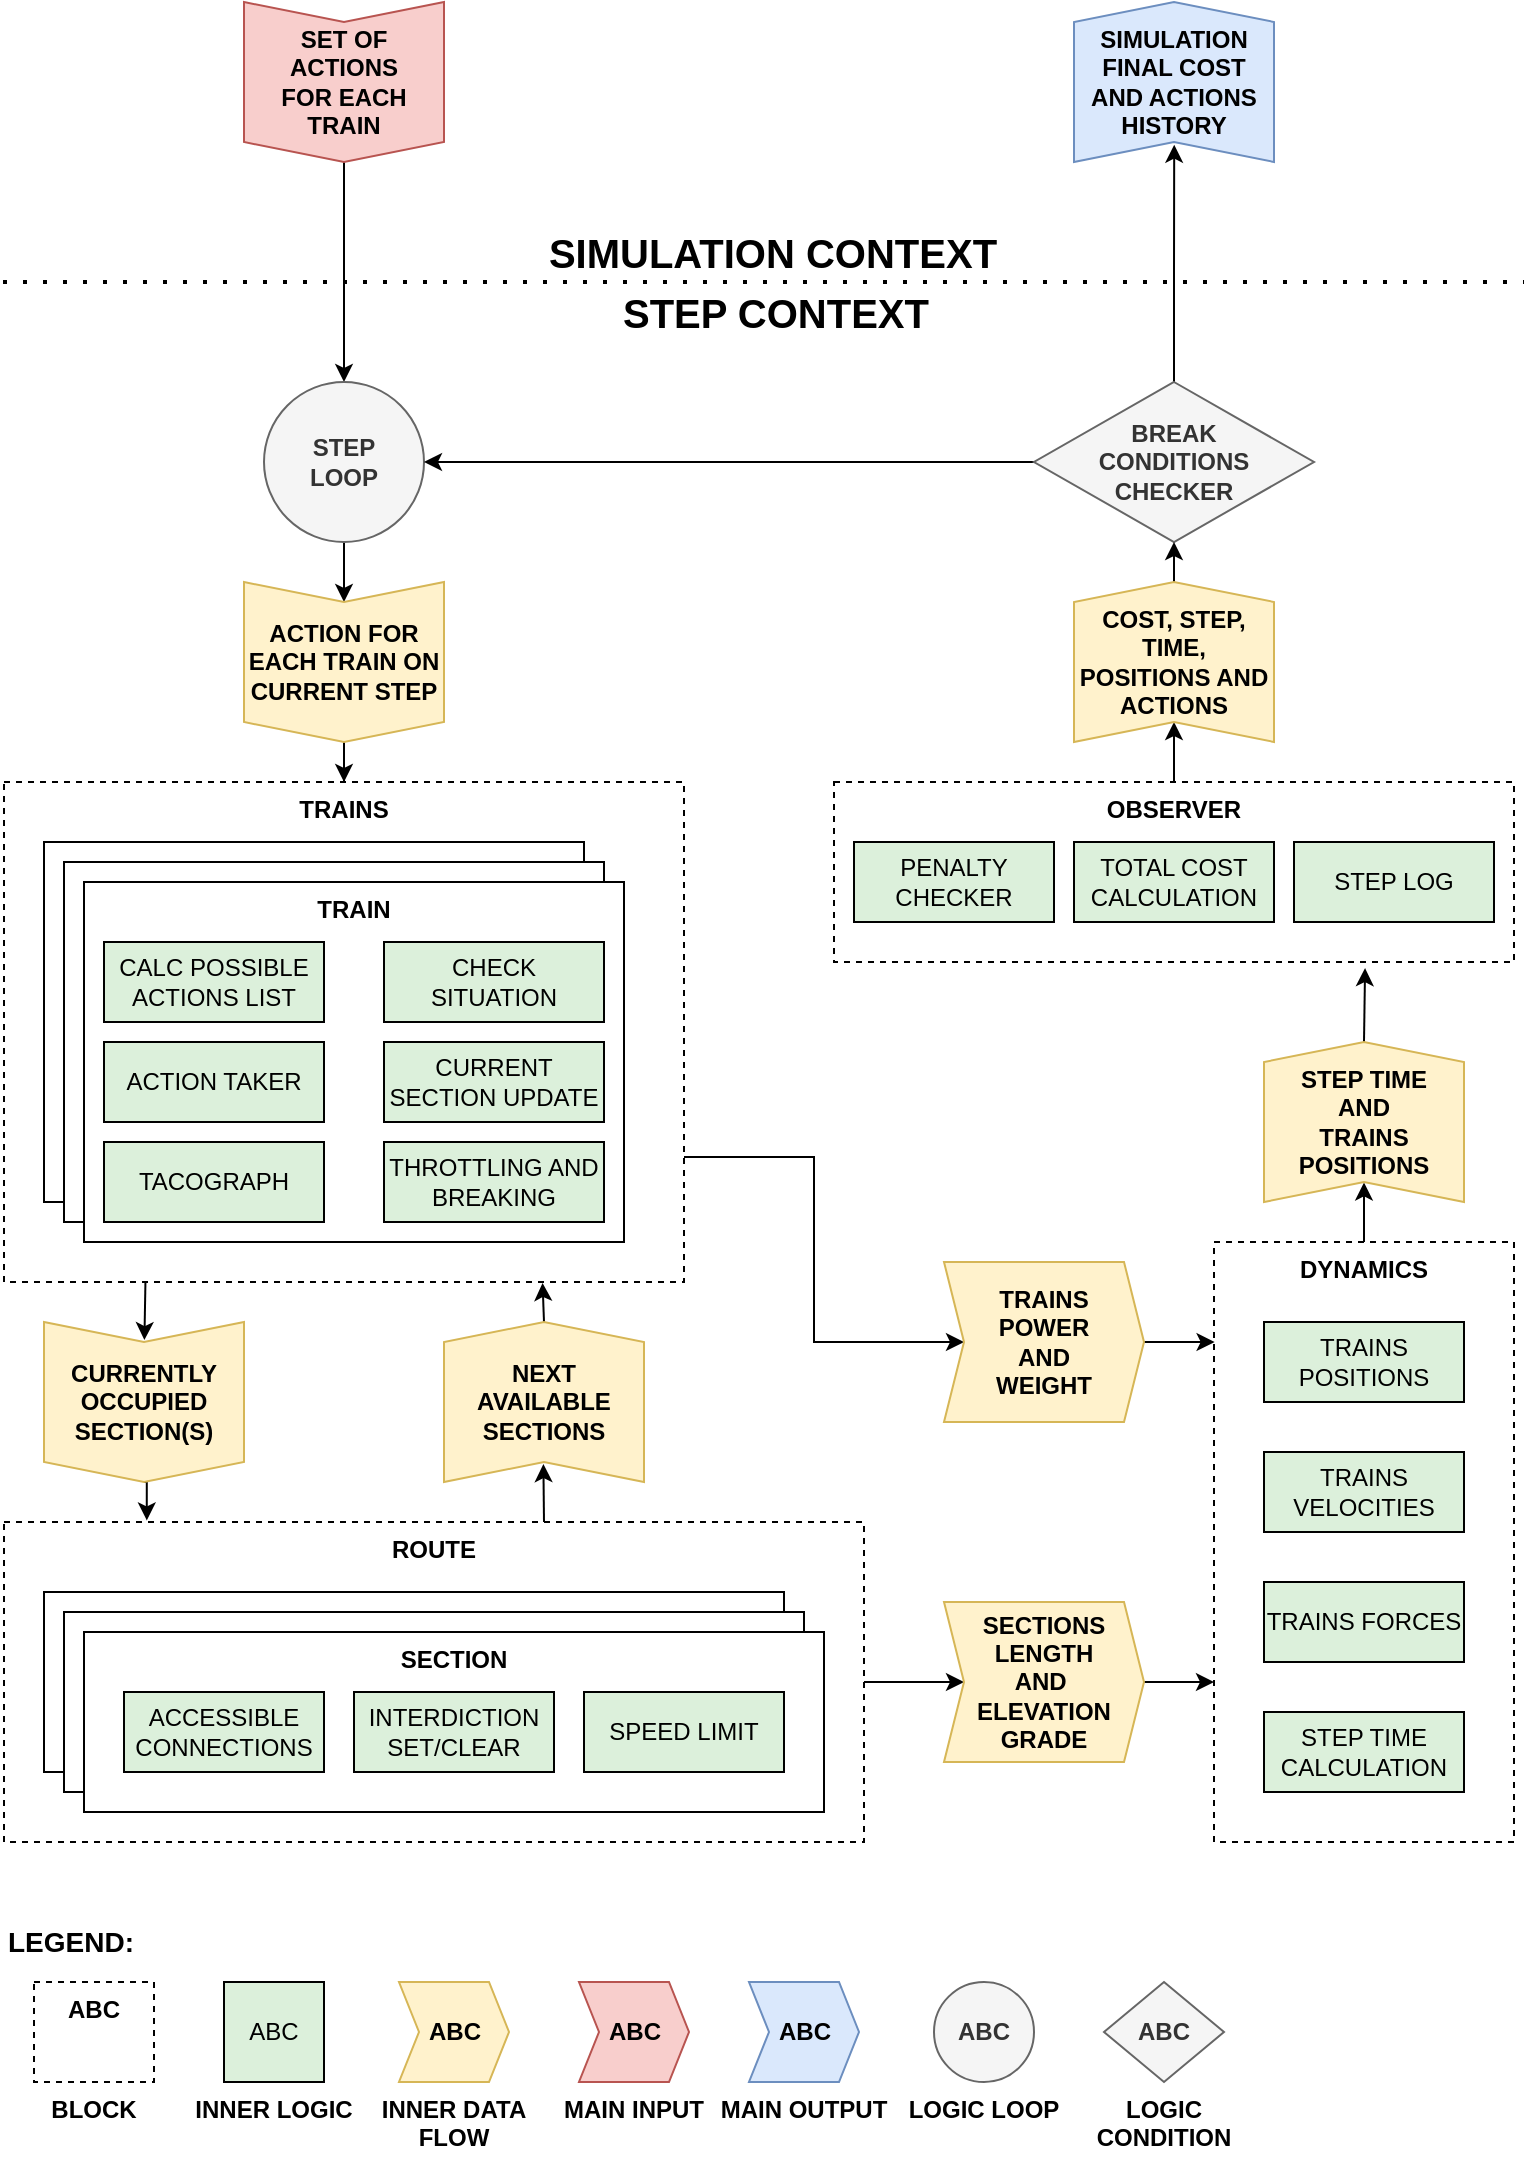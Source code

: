 <mxfile version="12.4.7" type="device"><diagram id="hzRRoiVn6IMVZNKDgE2z" name="Page-1"><mxGraphModel dx="2563" dy="824" grid="1" gridSize="10" guides="1" tooltips="1" connect="1" arrows="1" fold="1" page="1" pageScale="1" pageWidth="827" pageHeight="1169" math="0" shadow="0"><root><mxCell id="0"/><mxCell id="1" parent="0"/><mxCell id="oLyf7fKATYDpbfvLvlt_-42" value="" style="endArrow=none;dashed=1;html=1;strokeWidth=2;dashPattern=1 4;" edge="1" parent="1"><mxGeometry width="50" height="50" relative="1" as="geometry"><mxPoint x="-800.5" y="180" as="sourcePoint"/><mxPoint x="-40" y="180" as="targetPoint"/></mxGeometry></mxCell><mxCell id="oLyf7fKATYDpbfvLvlt_-28" style="edgeStyle=orthogonalEdgeStyle;rounded=0;orthogonalLoop=1;jettySize=auto;html=1;exitX=1;exitY=0.75;exitDx=0;exitDy=0;entryX=0;entryY=0.5;entryDx=0;entryDy=0;" edge="1" parent="1" source="_g90EU09WWNGhJqVP6D--33" target="_g90EU09WWNGhJqVP6D--54"><mxGeometry relative="1" as="geometry"/></mxCell><mxCell id="oLyf7fKATYDpbfvLvlt_-40" style="edgeStyle=orthogonalEdgeStyle;rounded=0;orthogonalLoop=1;jettySize=auto;html=1;exitX=0.208;exitY=1;exitDx=0;exitDy=0;entryX=0.113;entryY=0.498;entryDx=0;entryDy=0;entryPerimeter=0;exitPerimeter=0;" edge="1" parent="1" source="_g90EU09WWNGhJqVP6D--33" target="oLyf7fKATYDpbfvLvlt_-1"><mxGeometry relative="1" as="geometry"/></mxCell><mxCell id="_g90EU09WWNGhJqVP6D--33" value="TRAINS" style="rounded=0;whiteSpace=wrap;html=1;verticalAlign=top;dashed=1;fontStyle=1" parent="1" vertex="1"><mxGeometry x="-800" y="430" width="340" height="250" as="geometry"/></mxCell><mxCell id="_g90EU09WWNGhJqVP6D--36" value="" style="rounded=0;whiteSpace=wrap;html=1;verticalAlign=top;" parent="1" vertex="1"><mxGeometry x="-780" y="460" width="270" height="180" as="geometry"/></mxCell><mxCell id="oLyf7fKATYDpbfvLvlt_-34" style="edgeStyle=orthogonalEdgeStyle;rounded=0;orthogonalLoop=1;jettySize=auto;html=1;exitX=1;exitY=0.5;exitDx=0;exitDy=0;entryX=0.1;entryY=0.5;entryDx=0;entryDy=0;entryPerimeter=0;" edge="1" parent="1" source="_g90EU09WWNGhJqVP6D--11" target="_g90EU09WWNGhJqVP6D--53"><mxGeometry relative="1" as="geometry"><mxPoint x="-341" y="880.333" as="sourcePoint"/></mxGeometry></mxCell><mxCell id="oLyf7fKATYDpbfvLvlt_-41" style="edgeStyle=orthogonalEdgeStyle;rounded=0;orthogonalLoop=1;jettySize=auto;html=1;entryX=0.112;entryY=0.497;entryDx=0;entryDy=0;entryPerimeter=0;" edge="1" parent="1" target="_g90EU09WWNGhJqVP6D--60"><mxGeometry relative="1" as="geometry"><mxPoint x="-530" y="800" as="sourcePoint"/></mxGeometry></mxCell><mxCell id="_g90EU09WWNGhJqVP6D--11" value="ROUTE" style="rounded=0;whiteSpace=wrap;html=1;verticalAlign=top;dashed=1;fontStyle=1" parent="1" vertex="1"><mxGeometry x="-800" y="800" width="430" height="160" as="geometry"/></mxCell><mxCell id="_g90EU09WWNGhJqVP6D--12" value="" style="rounded=0;whiteSpace=wrap;html=1;verticalAlign=top;" parent="1" vertex="1"><mxGeometry x="-770" y="470" width="270" height="180" as="geometry"/></mxCell><mxCell id="oLyf7fKATYDpbfvLvlt_-26" style="edgeStyle=orthogonalEdgeStyle;rounded=0;orthogonalLoop=1;jettySize=auto;html=1;exitX=0.5;exitY=0;exitDx=0;exitDy=0;entryX=0;entryY=0.5;entryDx=0;entryDy=0;" edge="1" parent="1" source="_g90EU09WWNGhJqVP6D--19" target="oLyf7fKATYDpbfvLvlt_-25"><mxGeometry relative="1" as="geometry"/></mxCell><mxCell id="_g90EU09WWNGhJqVP6D--19" value="OBSERVER" style="rounded=0;whiteSpace=wrap;html=1;verticalAlign=top;dashed=1;fontStyle=1" parent="1" vertex="1"><mxGeometry x="-385" y="430" width="340" height="90" as="geometry"/></mxCell><mxCell id="_g90EU09WWNGhJqVP6D--76" style="edgeStyle=orthogonalEdgeStyle;rounded=0;orthogonalLoop=1;jettySize=auto;html=1;exitX=0.5;exitY=0;exitDx=0;exitDy=0;startArrow=none;startFill=0;endArrow=classic;endFill=1;entryX=0.122;entryY=0.5;entryDx=0;entryDy=0;entryPerimeter=0;" parent="1" source="_g90EU09WWNGhJqVP6D--20" target="_g90EU09WWNGhJqVP6D--49" edge="1"><mxGeometry relative="1" as="geometry"><mxPoint x="-220" y="620" as="targetPoint"/></mxGeometry></mxCell><mxCell id="_g90EU09WWNGhJqVP6D--20" value="DYNAMICS" style="rounded=0;whiteSpace=wrap;html=1;verticalAlign=top;dashed=1;fontStyle=1" parent="1" vertex="1"><mxGeometry x="-195" y="660" width="150" height="300" as="geometry"/></mxCell><mxCell id="_g90EU09WWNGhJqVP6D--21" value="STEP TIME CALCULATION" style="rounded=0;whiteSpace=wrap;html=1;fillColor=#DCF0DB;" parent="1" vertex="1"><mxGeometry x="-170" y="895" width="100" height="40" as="geometry"/></mxCell><mxCell id="_g90EU09WWNGhJqVP6D--26" value="TRAINS VELOCITIES" style="rounded=0;whiteSpace=wrap;html=1;fillColor=#DCF0DB;" parent="1" vertex="1"><mxGeometry x="-170" y="765" width="100" height="40" as="geometry"/></mxCell><mxCell id="_g90EU09WWNGhJqVP6D--27" value="TRAINS POSITIONS" style="rounded=0;whiteSpace=wrap;html=1;fillColor=#DCF0DB;" parent="1" vertex="1"><mxGeometry x="-170" y="700" width="100" height="40" as="geometry"/></mxCell><mxCell id="_g90EU09WWNGhJqVP6D--30" value="PENALTY CHECKER" style="rounded=0;whiteSpace=wrap;html=1;fillColor=#DCF0DB;" parent="1" vertex="1"><mxGeometry x="-375" y="460" width="100" height="40" as="geometry"/></mxCell><mxCell id="_g90EU09WWNGhJqVP6D--31" value="TOTAL COST CALCULATION" style="rounded=0;whiteSpace=wrap;html=1;fillColor=#DCF0DB;" parent="1" vertex="1"><mxGeometry x="-265" y="460" width="100" height="40" as="geometry"/></mxCell><mxCell id="_g90EU09WWNGhJqVP6D--37" value="TRAIN" style="rounded=0;whiteSpace=wrap;html=1;verticalAlign=top;fontStyle=1" parent="1" vertex="1"><mxGeometry x="-760" y="480" width="270" height="180" as="geometry"/></mxCell><mxCell id="oLyf7fKATYDpbfvLvlt_-22" style="edgeStyle=orthogonalEdgeStyle;rounded=0;orthogonalLoop=1;jettySize=auto;html=1;exitX=1;exitY=0.5;exitDx=0;exitDy=0;entryX=0.5;entryY=0;entryDx=0;entryDy=0;" edge="1" parent="1" source="_g90EU09WWNGhJqVP6D--40" target="oLyf7fKATYDpbfvLvlt_-10"><mxGeometry relative="1" as="geometry"/></mxCell><mxCell id="_g90EU09WWNGhJqVP6D--40" value="&lt;span style=&quot;white-space: normal&quot;&gt;SET OF ACTIONS&lt;br&gt;FOR EACH &lt;br&gt;TRAIN&lt;/span&gt;" style="shape=step;perimeter=stepPerimeter;whiteSpace=wrap;html=1;fixedSize=1;fillColor=#f8cecc;strokeColor=#b85450;direction=south;fontStyle=1;size=10;" parent="1" vertex="1"><mxGeometry x="-680" y="40" width="100" height="80" as="geometry"/></mxCell><mxCell id="_g90EU09WWNGhJqVP6D--47" value="STEP LOG" style="rounded=0;whiteSpace=wrap;html=1;fillColor=#DCF0DB;" parent="1" vertex="1"><mxGeometry x="-155" y="460" width="100" height="40" as="geometry"/></mxCell><mxCell id="oLyf7fKATYDpbfvLvlt_-32" style="edgeStyle=orthogonalEdgeStyle;rounded=0;orthogonalLoop=1;jettySize=auto;html=1;exitX=1;exitY=0.5;exitDx=0;exitDy=0;entryX=0.781;entryY=1.034;entryDx=0;entryDy=0;entryPerimeter=0;" edge="1" parent="1" source="_g90EU09WWNGhJqVP6D--49" target="_g90EU09WWNGhJqVP6D--19"><mxGeometry relative="1" as="geometry"/></mxCell><mxCell id="_g90EU09WWNGhJqVP6D--49" value="STEP TIME&lt;br&gt;AND &lt;br&gt;TRAINS POSITIONS" style="shape=step;perimeter=stepPerimeter;whiteSpace=wrap;html=1;fixedSize=1;fillColor=#fff2cc;strokeColor=#d6b656;direction=north;fontStyle=1;size=10;" parent="1" vertex="1"><mxGeometry x="-170" y="560" width="100" height="80" as="geometry"/></mxCell><mxCell id="oLyf7fKATYDpbfvLvlt_-37" style="edgeStyle=orthogonalEdgeStyle;rounded=0;orthogonalLoop=1;jettySize=auto;html=1;exitX=1;exitY=0.5;exitDx=0;exitDy=0;entryX=0;entryY=0.733;entryDx=0;entryDy=0;entryPerimeter=0;" edge="1" parent="1" source="_g90EU09WWNGhJqVP6D--53" target="_g90EU09WWNGhJqVP6D--20"><mxGeometry relative="1" as="geometry"><mxPoint x="-201.087" y="930.029" as="targetPoint"/><Array as="points"/></mxGeometry></mxCell><mxCell id="_g90EU09WWNGhJqVP6D--53" value="SECTIONS LENGTH &lt;br&gt;AND&amp;nbsp;&lt;br&gt;ELEVATION&lt;br&gt;GRADE" style="shape=step;perimeter=stepPerimeter;whiteSpace=wrap;html=1;fixedSize=1;fillColor=#fff2cc;strokeColor=#d6b656;direction=east;fontStyle=1;size=10;" parent="1" vertex="1"><mxGeometry x="-330" y="840" width="100" height="80" as="geometry"/></mxCell><mxCell id="oLyf7fKATYDpbfvLvlt_-31" style="edgeStyle=orthogonalEdgeStyle;rounded=0;orthogonalLoop=1;jettySize=auto;html=1;exitX=1;exitY=0.5;exitDx=0;exitDy=0;entryX=0.002;entryY=0.167;entryDx=0;entryDy=0;entryPerimeter=0;" edge="1" parent="1" source="_g90EU09WWNGhJqVP6D--54" target="_g90EU09WWNGhJqVP6D--20"><mxGeometry relative="1" as="geometry"><mxPoint x="-211" y="720" as="targetPoint"/></mxGeometry></mxCell><mxCell id="_g90EU09WWNGhJqVP6D--54" value="TRAINS&lt;br&gt;POWER&lt;br&gt;AND &lt;br&gt;WEIGHT" style="shape=step;perimeter=stepPerimeter;whiteSpace=wrap;html=1;fixedSize=1;fillColor=#fff2cc;strokeColor=#d6b656;direction=east;fontStyle=1;size=10;" parent="1" vertex="1"><mxGeometry x="-330" y="670" width="100" height="80" as="geometry"/></mxCell><mxCell id="oLyf7fKATYDpbfvLvlt_-38" style="edgeStyle=orthogonalEdgeStyle;rounded=0;orthogonalLoop=1;jettySize=auto;html=1;exitX=1;exitY=0.5;exitDx=0;exitDy=0;entryX=0.792;entryY=1.002;entryDx=0;entryDy=0;entryPerimeter=0;" edge="1" parent="1" source="_g90EU09WWNGhJqVP6D--60" target="_g90EU09WWNGhJqVP6D--33"><mxGeometry relative="1" as="geometry"/></mxCell><mxCell id="_g90EU09WWNGhJqVP6D--60" value="NEXT&lt;br&gt;AVAILABLE&lt;br&gt;SECTIONS" style="shape=step;perimeter=stepPerimeter;whiteSpace=wrap;html=1;fixedSize=1;fillColor=#fff2cc;strokeColor=#d6b656;direction=north;fontStyle=1;size=10;" parent="1" vertex="1"><mxGeometry x="-580" y="700" width="100" height="80" as="geometry"/></mxCell><mxCell id="_g90EU09WWNGhJqVP6D--62" value="" style="rounded=0;whiteSpace=wrap;html=1;verticalAlign=top;" parent="1" vertex="1"><mxGeometry x="-780" y="835" width="370" height="90" as="geometry"/></mxCell><mxCell id="_g90EU09WWNGhJqVP6D--63" value="" style="rounded=0;whiteSpace=wrap;html=1;verticalAlign=top;" parent="1" vertex="1"><mxGeometry x="-770" y="845" width="370" height="90" as="geometry"/></mxCell><mxCell id="_g90EU09WWNGhJqVP6D--64" value="SECTION" style="rounded=0;whiteSpace=wrap;html=1;verticalAlign=top;fontStyle=1" parent="1" vertex="1"><mxGeometry x="-760" y="855" width="370" height="90" as="geometry"/></mxCell><mxCell id="_g90EU09WWNGhJqVP6D--66" value="CURRENT SECTION UPDATE" style="rounded=0;whiteSpace=wrap;html=1;fillColor=#DCF0DB;" parent="1" vertex="1"><mxGeometry x="-610" y="560" width="110" height="40" as="geometry"/></mxCell><mxCell id="_g90EU09WWNGhJqVP6D--70" value="SIMULATION FINAL COST AND ACTIONS HISTORY" style="shape=step;perimeter=stepPerimeter;whiteSpace=wrap;html=1;fixedSize=1;fillColor=#dae8fc;strokeColor=#6c8ebf;direction=north;fontStyle=1;size=10;" parent="1" vertex="1"><mxGeometry x="-265" y="40" width="100" height="80" as="geometry"/></mxCell><mxCell id="_g90EU09WWNGhJqVP6D--92" value="INTERDICTION SET/CLEAR" style="rounded=0;whiteSpace=wrap;html=1;fillColor=#DCF0DB;" parent="1" vertex="1"><mxGeometry x="-625" y="885" width="100" height="40" as="geometry"/></mxCell><mxCell id="_g90EU09WWNGhJqVP6D--93" value="SPEED LIMIT" style="rounded=0;whiteSpace=wrap;html=1;fillColor=#DCF0DB;" parent="1" vertex="1"><mxGeometry x="-510.0" y="885" width="100" height="40" as="geometry"/></mxCell><mxCell id="_g90EU09WWNGhJqVP6D--95" value="ACTION TAKER" style="rounded=0;whiteSpace=wrap;html=1;fillColor=#DCF0DB;" parent="1" vertex="1"><mxGeometry x="-750" y="560" width="110" height="40" as="geometry"/></mxCell><mxCell id="_g90EU09WWNGhJqVP6D--96" value="TACOGRAPH" style="rounded=0;whiteSpace=wrap;html=1;fillColor=#DCF0DB;" parent="1" vertex="1"><mxGeometry x="-750" y="610" width="110" height="40" as="geometry"/></mxCell><mxCell id="_g90EU09WWNGhJqVP6D--97" value="THROTTLING AND BREAKING" style="rounded=0;whiteSpace=wrap;html=1;fillColor=#DCF0DB;" parent="1" vertex="1"><mxGeometry x="-610" y="610" width="110" height="40" as="geometry"/></mxCell><mxCell id="oLyf7fKATYDpbfvLvlt_-39" style="edgeStyle=orthogonalEdgeStyle;rounded=0;orthogonalLoop=1;jettySize=auto;html=1;exitX=1;exitY=0.5;exitDx=0;exitDy=0;entryX=0.166;entryY=-0.005;entryDx=0;entryDy=0;entryPerimeter=0;" edge="1" parent="1" source="oLyf7fKATYDpbfvLvlt_-1" target="_g90EU09WWNGhJqVP6D--11"><mxGeometry relative="1" as="geometry"/></mxCell><mxCell id="oLyf7fKATYDpbfvLvlt_-1" value="CURRENTLY OCCUPIED SECTION(S)" style="shape=step;perimeter=stepPerimeter;whiteSpace=wrap;html=1;fixedSize=1;fillColor=#fff2cc;strokeColor=#d6b656;direction=south;fontStyle=1;size=10;" vertex="1" parent="1"><mxGeometry x="-780" y="700" width="100" height="80" as="geometry"/></mxCell><mxCell id="oLyf7fKATYDpbfvLvlt_-2" value="CALC POSSIBLE ACTIONS LIST" style="rounded=0;whiteSpace=wrap;html=1;fillColor=#DCF0DB;" vertex="1" parent="1"><mxGeometry x="-750" y="510" width="110" height="40" as="geometry"/></mxCell><mxCell id="oLyf7fKATYDpbfvLvlt_-3" value="CHECK SITUATION" style="rounded=0;whiteSpace=wrap;html=1;fillColor=#DCF0DB;" vertex="1" parent="1"><mxGeometry x="-610" y="510" width="110" height="40" as="geometry"/></mxCell><mxCell id="oLyf7fKATYDpbfvLvlt_-4" value="ACCESSIBLE CONNECTIONS" style="rounded=0;whiteSpace=wrap;html=1;fillColor=#DCF0DB;" vertex="1" parent="1"><mxGeometry x="-740" y="885" width="100" height="40" as="geometry"/></mxCell><mxCell id="oLyf7fKATYDpbfvLvlt_-15" style="edgeStyle=orthogonalEdgeStyle;rounded=0;orthogonalLoop=1;jettySize=auto;html=1;exitX=0.5;exitY=1;exitDx=0;exitDy=0;entryX=0;entryY=0.5;entryDx=0;entryDy=0;" edge="1" parent="1" source="oLyf7fKATYDpbfvLvlt_-10" target="oLyf7fKATYDpbfvLvlt_-11"><mxGeometry relative="1" as="geometry"><mxPoint x="-630" y="250" as="targetPoint"/></mxGeometry></mxCell><mxCell id="oLyf7fKATYDpbfvLvlt_-10" value="STEP&lt;br&gt;LOOP" style="ellipse;whiteSpace=wrap;html=1;aspect=fixed;fillColor=#f5f5f5;strokeColor=#666666;fontColor=#333333;fontStyle=1" vertex="1" parent="1"><mxGeometry x="-670" y="230" width="80" height="80" as="geometry"/></mxCell><mxCell id="oLyf7fKATYDpbfvLvlt_-14" style="edgeStyle=orthogonalEdgeStyle;rounded=0;orthogonalLoop=1;jettySize=auto;html=1;exitX=1;exitY=0.5;exitDx=0;exitDy=0;" edge="1" parent="1" source="oLyf7fKATYDpbfvLvlt_-11" target="_g90EU09WWNGhJqVP6D--33"><mxGeometry relative="1" as="geometry"/></mxCell><mxCell id="oLyf7fKATYDpbfvLvlt_-11" value="ACTION FOR EACH TRAIN ON CURRENT STEP" style="shape=step;perimeter=stepPerimeter;whiteSpace=wrap;html=1;fixedSize=1;fillColor=#fff2cc;strokeColor=#d6b656;direction=south;fontStyle=1;size=10;" vertex="1" parent="1"><mxGeometry x="-680" y="330" width="100" height="80" as="geometry"/></mxCell><mxCell id="oLyf7fKATYDpbfvLvlt_-18" style="edgeStyle=orthogonalEdgeStyle;rounded=0;orthogonalLoop=1;jettySize=auto;html=1;exitX=0;exitY=0.5;exitDx=0;exitDy=0;entryX=1;entryY=0.5;entryDx=0;entryDy=0;" edge="1" parent="1" source="oLyf7fKATYDpbfvLvlt_-17" target="oLyf7fKATYDpbfvLvlt_-10"><mxGeometry relative="1" as="geometry"/></mxCell><mxCell id="oLyf7fKATYDpbfvLvlt_-21" style="edgeStyle=orthogonalEdgeStyle;rounded=0;orthogonalLoop=1;jettySize=auto;html=1;exitX=0.5;exitY=0;exitDx=0;exitDy=0;entryX=0.108;entryY=0.501;entryDx=0;entryDy=0;entryPerimeter=0;" edge="1" parent="1" source="oLyf7fKATYDpbfvLvlt_-17" target="_g90EU09WWNGhJqVP6D--70"><mxGeometry relative="1" as="geometry"/></mxCell><mxCell id="oLyf7fKATYDpbfvLvlt_-17" value="BREAK&lt;br&gt;CONDITIONS&lt;br&gt;CHECKER" style="rhombus;whiteSpace=wrap;html=1;fillColor=#f5f5f5;strokeColor=#666666;fontColor=#333333;fontStyle=1" vertex="1" parent="1"><mxGeometry x="-285" y="230" width="140" height="80" as="geometry"/></mxCell><mxCell id="oLyf7fKATYDpbfvLvlt_-27" style="edgeStyle=orthogonalEdgeStyle;rounded=0;orthogonalLoop=1;jettySize=auto;html=1;exitX=1;exitY=0.5;exitDx=0;exitDy=0;entryX=0.5;entryY=1;entryDx=0;entryDy=0;" edge="1" parent="1" source="oLyf7fKATYDpbfvLvlt_-25" target="oLyf7fKATYDpbfvLvlt_-17"><mxGeometry relative="1" as="geometry"/></mxCell><mxCell id="oLyf7fKATYDpbfvLvlt_-25" value="COST, STEP, TIME, POSITIONS AND ACTIONS" style="shape=step;perimeter=stepPerimeter;whiteSpace=wrap;html=1;fixedSize=1;fillColor=#fff2cc;strokeColor=#d6b656;direction=north;fontStyle=1;size=10;" vertex="1" parent="1"><mxGeometry x="-265" y="330" width="100" height="80" as="geometry"/></mxCell><mxCell id="oLyf7fKATYDpbfvLvlt_-43" value="STEP CONTEXT" style="text;html=1;strokeColor=none;fillColor=none;align=center;verticalAlign=middle;whiteSpace=wrap;rounded=0;fontFamily=Helvetica;fontSize=20;fontStyle=1" vertex="1" parent="1"><mxGeometry x="-533.88" y="180" width="240" height="30" as="geometry"/></mxCell><mxCell id="oLyf7fKATYDpbfvLvlt_-44" value="SIMULATION CONTEXT" style="text;html=1;strokeColor=none;fillColor=none;align=center;verticalAlign=middle;whiteSpace=wrap;rounded=0;fontFamily=Helvetica;fontSize=20;fontStyle=1" vertex="1" parent="1"><mxGeometry x="-535" y="150" width="239" height="30" as="geometry"/></mxCell><mxCell id="oLyf7fKATYDpbfvLvlt_-45" value="TRAINS FORCES" style="rounded=0;whiteSpace=wrap;html=1;fillColor=#DCF0DB;" vertex="1" parent="1"><mxGeometry x="-170" y="830" width="100" height="40" as="geometry"/></mxCell><mxCell id="oLyf7fKATYDpbfvLvlt_-49" value="LEGEND:" style="text;html=1;strokeColor=none;fillColor=none;align=left;verticalAlign=middle;whiteSpace=wrap;rounded=0;fontFamily=Helvetica;fontSize=14;fontStyle=1" vertex="1" parent="1"><mxGeometry x="-800" y="1000" width="100" height="20" as="geometry"/></mxCell><mxCell id="oLyf7fKATYDpbfvLvlt_-52" value="ABC" style="rounded=0;whiteSpace=wrap;html=1;verticalAlign=top;dashed=1;fontStyle=1" vertex="1" parent="1"><mxGeometry x="-785" y="1030" width="60" height="50" as="geometry"/></mxCell><mxCell id="oLyf7fKATYDpbfvLvlt_-53" value="BLOCK" style="text;html=1;strokeColor=none;fillColor=none;align=center;verticalAlign=top;whiteSpace=wrap;rounded=0;fontFamily=Helvetica;fontSize=12;fontStyle=1" vertex="1" parent="1"><mxGeometry x="-800" y="1080" width="90" height="40" as="geometry"/></mxCell><mxCell id="oLyf7fKATYDpbfvLvlt_-54" value="ABC" style="rounded=0;whiteSpace=wrap;html=1;fillColor=#DCF0DB;" vertex="1" parent="1"><mxGeometry x="-690" y="1030" width="50" height="50" as="geometry"/></mxCell><mxCell id="oLyf7fKATYDpbfvLvlt_-55" value="INNER LOGIC" style="text;html=1;strokeColor=none;fillColor=none;align=center;verticalAlign=top;whiteSpace=wrap;rounded=0;fontFamily=Helvetica;fontSize=12;fontStyle=1" vertex="1" parent="1"><mxGeometry x="-710" y="1080" width="90" height="40" as="geometry"/></mxCell><mxCell id="oLyf7fKATYDpbfvLvlt_-56" value="ABC" style="shape=step;perimeter=stepPerimeter;whiteSpace=wrap;html=1;fixedSize=1;fillColor=#fff2cc;strokeColor=#d6b656;direction=east;fontStyle=1;size=10;" vertex="1" parent="1"><mxGeometry x="-602.5" y="1030" width="55" height="50" as="geometry"/></mxCell><mxCell id="oLyf7fKATYDpbfvLvlt_-57" value="INNER DATA FLOW" style="text;html=1;strokeColor=none;fillColor=none;align=center;verticalAlign=top;whiteSpace=wrap;rounded=0;fontFamily=Helvetica;fontSize=12;fontStyle=1" vertex="1" parent="1"><mxGeometry x="-620" y="1080" width="90" height="40" as="geometry"/></mxCell><mxCell id="oLyf7fKATYDpbfvLvlt_-58" value="ABC" style="shape=step;perimeter=stepPerimeter;whiteSpace=wrap;html=1;fixedSize=1;fillColor=#f8cecc;strokeColor=#b85450;direction=east;fontStyle=1;size=10;" vertex="1" parent="1"><mxGeometry x="-512.5" y="1030" width="55" height="50" as="geometry"/></mxCell><mxCell id="oLyf7fKATYDpbfvLvlt_-59" value="MAIN INPUT" style="text;html=1;strokeColor=none;fillColor=none;align=center;verticalAlign=top;whiteSpace=wrap;rounded=0;fontFamily=Helvetica;fontSize=12;fontStyle=1" vertex="1" parent="1"><mxGeometry x="-530" y="1080" width="90" height="40" as="geometry"/></mxCell><mxCell id="oLyf7fKATYDpbfvLvlt_-60" value="ABC" style="shape=step;perimeter=stepPerimeter;whiteSpace=wrap;html=1;fixedSize=1;fillColor=#dae8fc;strokeColor=#6c8ebf;direction=east;fontStyle=1;size=10;" vertex="1" parent="1"><mxGeometry x="-427.5" y="1030" width="55" height="50" as="geometry"/></mxCell><mxCell id="oLyf7fKATYDpbfvLvlt_-61" value="MAIN OUTPUT" style="text;html=1;strokeColor=none;fillColor=none;align=center;verticalAlign=top;whiteSpace=wrap;rounded=0;fontFamily=Helvetica;fontSize=12;fontStyle=1" vertex="1" parent="1"><mxGeometry x="-445" y="1080" width="90" height="40" as="geometry"/></mxCell><mxCell id="oLyf7fKATYDpbfvLvlt_-63" value="LOGIC LOOP" style="text;html=1;strokeColor=none;fillColor=none;align=center;verticalAlign=top;whiteSpace=wrap;rounded=0;fontFamily=Helvetica;fontSize=12;fontStyle=1" vertex="1" parent="1"><mxGeometry x="-355" y="1080" width="90" height="40" as="geometry"/></mxCell><mxCell id="oLyf7fKATYDpbfvLvlt_-65" value="LOGIC CONDITION" style="text;html=1;strokeColor=none;fillColor=none;align=center;verticalAlign=top;whiteSpace=wrap;rounded=0;fontFamily=Helvetica;fontSize=12;fontStyle=1" vertex="1" parent="1"><mxGeometry x="-265" y="1080" width="90" height="40" as="geometry"/></mxCell><mxCell id="oLyf7fKATYDpbfvLvlt_-66" value="ABC" style="ellipse;whiteSpace=wrap;html=1;aspect=fixed;fillColor=#f5f5f5;strokeColor=#666666;fontColor=#333333;fontStyle=1" vertex="1" parent="1"><mxGeometry x="-335" y="1030" width="50" height="50" as="geometry"/></mxCell><mxCell id="oLyf7fKATYDpbfvLvlt_-67" value="ABC" style="rhombus;whiteSpace=wrap;html=1;fillColor=#f5f5f5;strokeColor=#666666;fontColor=#333333;fontStyle=1" vertex="1" parent="1"><mxGeometry x="-250" y="1030" width="60" height="50" as="geometry"/></mxCell></root></mxGraphModel></diagram></mxfile>
